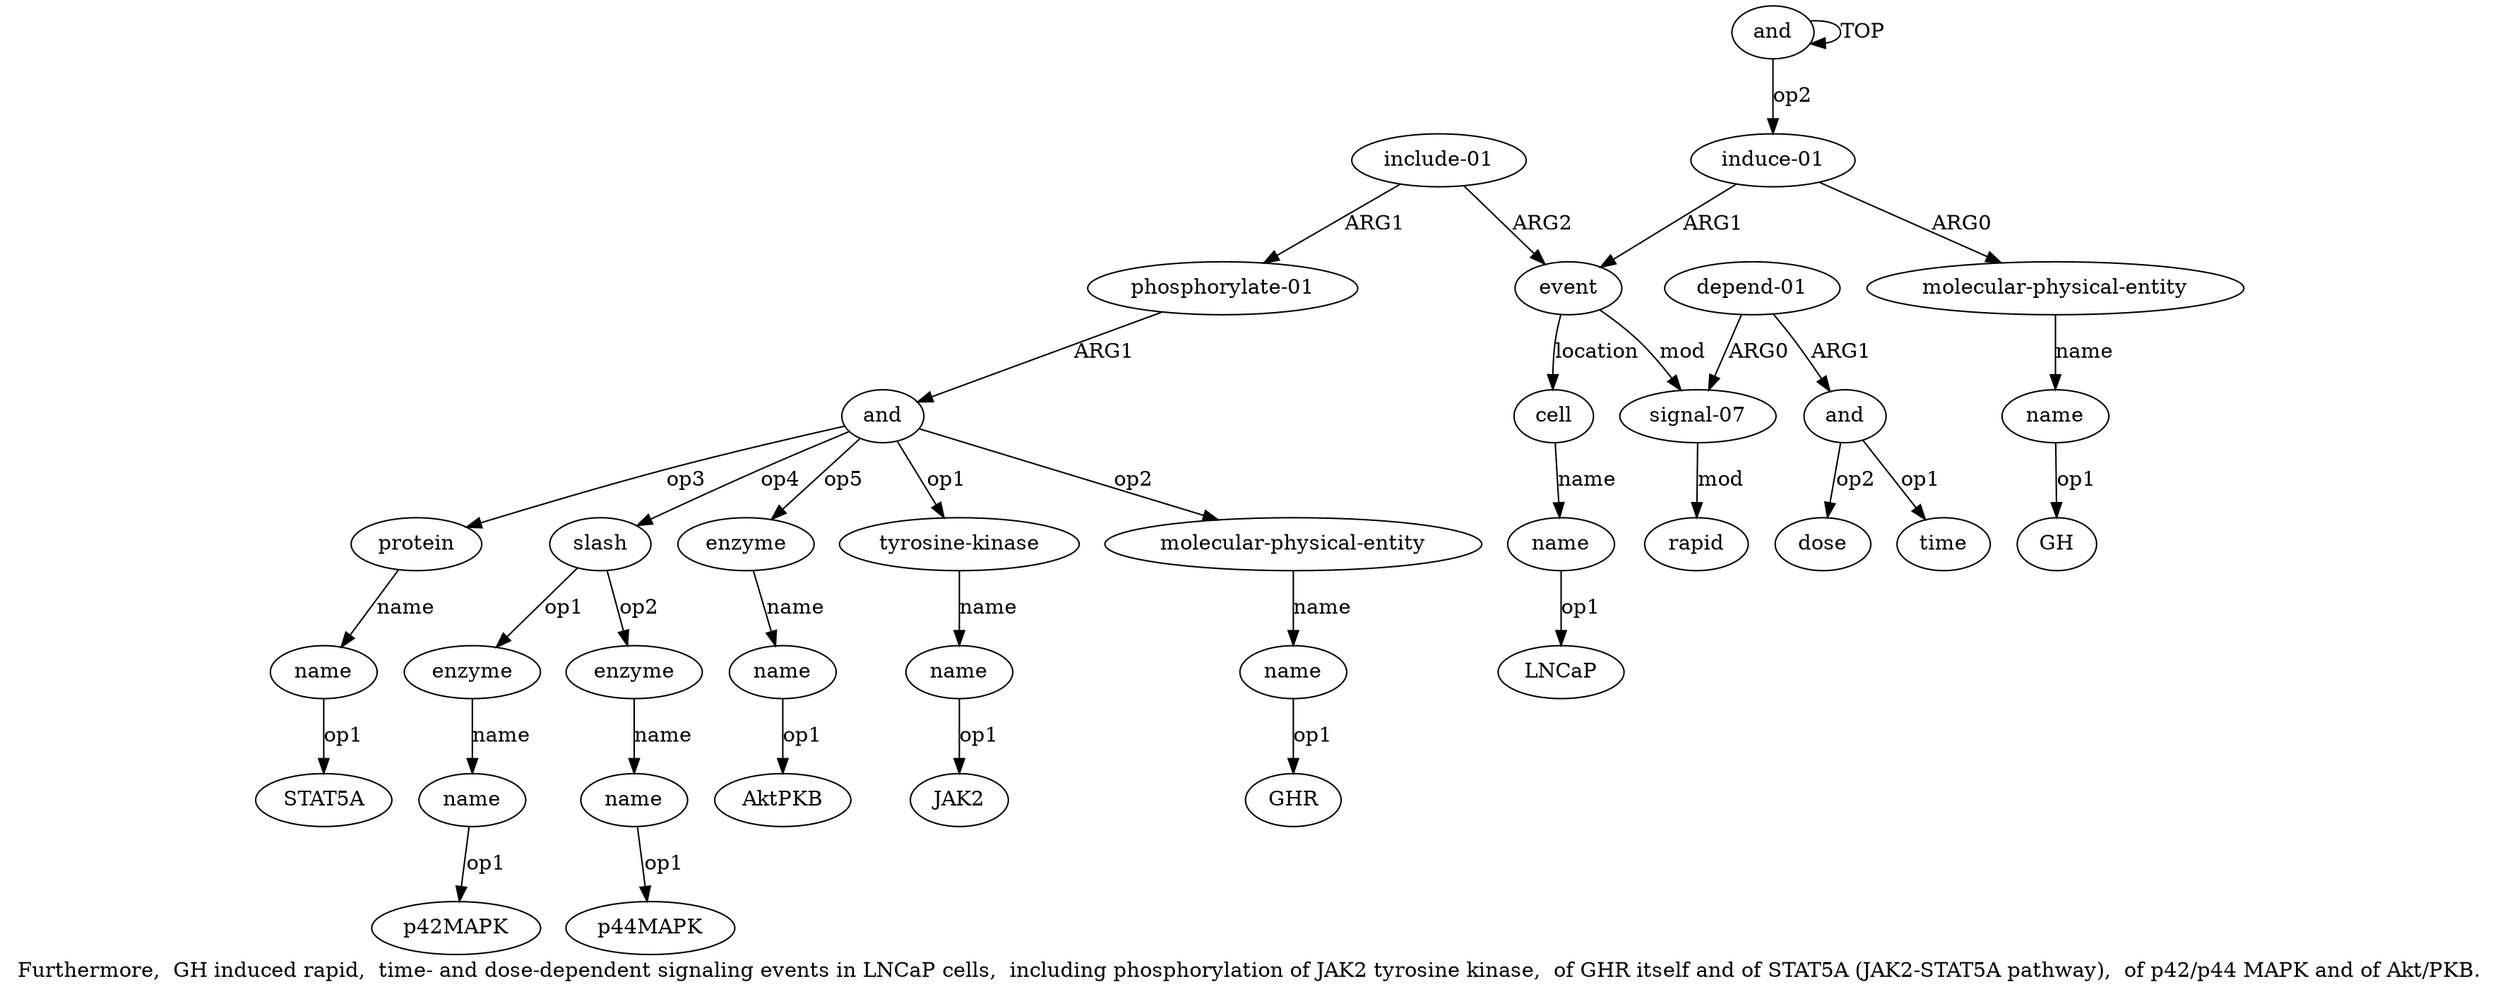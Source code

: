 digraph  {
	graph [label="Furthermore,  GH induced rapid,  time- and dose-dependent signaling events in LNCaP cells,  including phosphorylation of JAK2 tyrosine \
kinase,  of GHR itself and of STAT5A (JAK2-STAT5A pathway),  of p42/p44 MAPK and of Akt/PKB."];
	node [label="\N"];
	a20	 [color=black,
		gold_ind=20,
		gold_label=protein,
		label=protein,
		test_ind=20,
		test_label=protein];
	a21	 [color=black,
		gold_ind=21,
		gold_label=name,
		label=name,
		test_ind=21,
		test_label=name];
	a20 -> a21 [key=0,
	color=black,
	gold_label=name,
	label=name,
	test_label=name];
"a21 STAT5A" [color=black,
	gold_ind=-1,
	gold_label=STAT5A,
	label=STAT5A,
	test_ind=-1,
	test_label=STAT5A];
a21 -> "a21 STAT5A" [key=0,
color=black,
gold_label=op1,
label=op1,
test_label=op1];
a22 [color=black,
gold_ind=22,
gold_label=slash,
label=slash,
test_ind=22,
test_label=slash];
a23 [color=black,
gold_ind=23,
gold_label=enzyme,
label=enzyme,
test_ind=23,
test_label=enzyme];
a22 -> a23 [key=0,
color=black,
gold_label=op1,
label=op1,
test_label=op1];
a25 [color=black,
gold_ind=25,
gold_label=enzyme,
label=enzyme,
test_ind=25,
test_label=enzyme];
a22 -> a25 [key=0,
color=black,
gold_label=op2,
label=op2,
test_label=op2];
a24 [color=black,
gold_ind=24,
gold_label=name,
label=name,
test_ind=24,
test_label=name];
a23 -> a24 [key=0,
color=black,
gold_label=name,
label=name,
test_label=name];
"a24 p42MAPK" [color=black,
gold_ind=-1,
gold_label=p42MAPK,
label=p42MAPK,
test_ind=-1,
test_label=p42MAPK];
a24 -> "a24 p42MAPK" [key=0,
color=black,
gold_label=op1,
label=op1,
test_label=op1];
a26 [color=black,
gold_ind=26,
gold_label=name,
label=name,
test_ind=26,
test_label=name];
a25 -> a26 [key=0,
color=black,
gold_label=name,
label=name,
test_label=name];
"a26 p44MAPK" [color=black,
gold_ind=-1,
gold_label=p44MAPK,
label=p44MAPK,
test_ind=-1,
test_label=p44MAPK];
a26 -> "a26 p44MAPK" [key=0,
color=black,
gold_label=op1,
label=op1,
test_label=op1];
a27 [color=black,
gold_ind=27,
gold_label=enzyme,
label=enzyme,
test_ind=27,
test_label=enzyme];
a28 [color=black,
gold_ind=28,
gold_label=name,
label=name,
test_ind=28,
test_label=name];
a27 -> a28 [key=0,
color=black,
gold_label=name,
label=name,
test_label=name];
"a28 AktPKB" [color=black,
gold_ind=-1,
gold_label=AktPKB,
label=AktPKB,
test_ind=-1,
test_label=AktPKB];
a28 -> "a28 AktPKB" [key=0,
color=black,
gold_label=op1,
label=op1,
test_label=op1];
"a3 GH" [color=black,
gold_ind=-1,
gold_label=GH,
label=GH,
test_ind=-1,
test_label=GH];
"a19 GHR" [color=black,
gold_ind=-1,
gold_label=GHR,
label=GHR,
test_ind=-1,
test_label=GHR];
a15 [color=black,
gold_ind=15,
gold_label=and,
label=and,
test_ind=15,
test_label=and];
a15 -> a20 [key=0,
color=black,
gold_label=op3,
label=op3,
test_label=op3];
a15 -> a22 [key=0,
color=black,
gold_label=op4,
label=op4,
test_label=op4];
a15 -> a27 [key=0,
color=black,
gold_label=op5,
label=op5,
test_label=op5];
a16 [color=black,
gold_ind=16,
gold_label="tyrosine-kinase",
label="tyrosine-kinase",
test_ind=16,
test_label="tyrosine-kinase"];
a15 -> a16 [key=0,
color=black,
gold_label=op1,
label=op1,
test_label=op1];
a18 [color=black,
gold_ind=18,
gold_label="molecular-physical-entity",
label="molecular-physical-entity",
test_ind=18,
test_label="molecular-physical-entity"];
a15 -> a18 [key=0,
color=black,
gold_label=op2,
label=op2,
test_label=op2];
a14 [color=black,
gold_ind=14,
gold_label="phosphorylate-01",
label="phosphorylate-01",
test_ind=14,
test_label="phosphorylate-01"];
a14 -> a15 [key=0,
color=black,
gold_label=ARG1,
label=ARG1,
test_label=ARG1];
a17 [color=black,
gold_ind=17,
gold_label=name,
label=name,
test_ind=17,
test_label=name];
"a17 JAK2" [color=black,
gold_ind=-1,
gold_label=JAK2,
label=JAK2,
test_ind=-1,
test_label=JAK2];
a17 -> "a17 JAK2" [key=0,
color=black,
gold_label=op1,
label=op1,
test_label=op1];
a16 -> a17 [key=0,
color=black,
gold_label=name,
label=name,
test_label=name];
a11 [color=black,
gold_ind=11,
gold_label=cell,
label=cell,
test_ind=11,
test_label=cell];
a12 [color=black,
gold_ind=12,
gold_label=name,
label=name,
test_ind=12,
test_label=name];
a11 -> a12 [key=0,
color=black,
gold_label=name,
label=name,
test_label=name];
a10 [color=black,
gold_ind=10,
gold_label=rapid,
label=rapid,
test_ind=10,
test_label=rapid];
a13 [color=black,
gold_ind=13,
gold_label="include-01",
label="include-01",
test_ind=13,
test_label="include-01"];
a13 -> a14 [key=0,
color=black,
gold_label=ARG1,
label=ARG1,
test_label=ARG1];
a4 [color=black,
gold_ind=4,
gold_label=event,
label=event,
test_ind=4,
test_label=event];
a13 -> a4 [key=0,
color=black,
gold_label=ARG2,
label=ARG2,
test_label=ARG2];
"a12 LNCaP" [color=black,
gold_ind=-1,
gold_label=LNCaP,
label=LNCaP,
test_ind=-1,
test_label=LNCaP];
a12 -> "a12 LNCaP" [key=0,
color=black,
gold_label=op1,
label=op1,
test_label=op1];
a19 [color=black,
gold_ind=19,
gold_label=name,
label=name,
test_ind=19,
test_label=name];
a19 -> "a19 GHR" [key=0,
color=black,
gold_label=op1,
label=op1,
test_label=op1];
a18 -> a19 [key=0,
color=black,
gold_label=name,
label=name,
test_label=name];
a1 [color=black,
gold_ind=1,
gold_label="induce-01",
label="induce-01",
test_ind=1,
test_label="induce-01"];
a2 [color=black,
gold_ind=2,
gold_label="molecular-physical-entity",
label="molecular-physical-entity",
test_ind=2,
test_label="molecular-physical-entity"];
a1 -> a2 [key=0,
color=black,
gold_label=ARG0,
label=ARG0,
test_label=ARG0];
a1 -> a4 [key=0,
color=black,
gold_label=ARG1,
label=ARG1,
test_label=ARG1];
a0 [color=black,
gold_ind=0,
gold_label=and,
label=and,
test_ind=0,
test_label=and];
a0 -> a1 [key=0,
color=black,
gold_label=op2,
label=op2,
test_label=op2];
a0 -> a0 [key=0,
color=black,
gold_label=TOP,
label=TOP,
test_label=TOP];
a3 [color=black,
gold_ind=3,
gold_label=name,
label=name,
test_ind=3,
test_label=name];
a3 -> "a3 GH" [key=0,
color=black,
gold_label=op1,
label=op1,
test_label=op1];
a2 -> a3 [key=0,
color=black,
gold_label=name,
label=name,
test_label=name];
a5 [color=black,
gold_ind=5,
gold_label="signal-07",
label="signal-07",
test_ind=5,
test_label="signal-07"];
a5 -> a10 [key=0,
color=black,
gold_label=mod,
label=mod,
test_label=mod];
a4 -> a11 [key=0,
color=black,
gold_label=location,
label=location,
test_label=location];
a4 -> a5 [key=0,
color=black,
gold_label=mod,
label=mod,
test_label=mod];
a7 [color=black,
gold_ind=7,
gold_label=and,
label=and,
test_ind=7,
test_label=and];
a9 [color=black,
gold_ind=9,
gold_label=dose,
label=dose,
test_ind=9,
test_label=dose];
a7 -> a9 [key=0,
color=black,
gold_label=op2,
label=op2,
test_label=op2];
a8 [color=black,
gold_ind=8,
gold_label=time,
label=time,
test_ind=8,
test_label=time];
a7 -> a8 [key=0,
color=black,
gold_label=op1,
label=op1,
test_label=op1];
a6 [color=black,
gold_ind=6,
gold_label="depend-01",
label="depend-01",
test_ind=6,
test_label="depend-01"];
a6 -> a5 [key=0,
color=black,
gold_label=ARG0,
label=ARG0,
test_label=ARG0];
a6 -> a7 [key=0,
color=black,
gold_label=ARG1,
label=ARG1,
test_label=ARG1];
}
